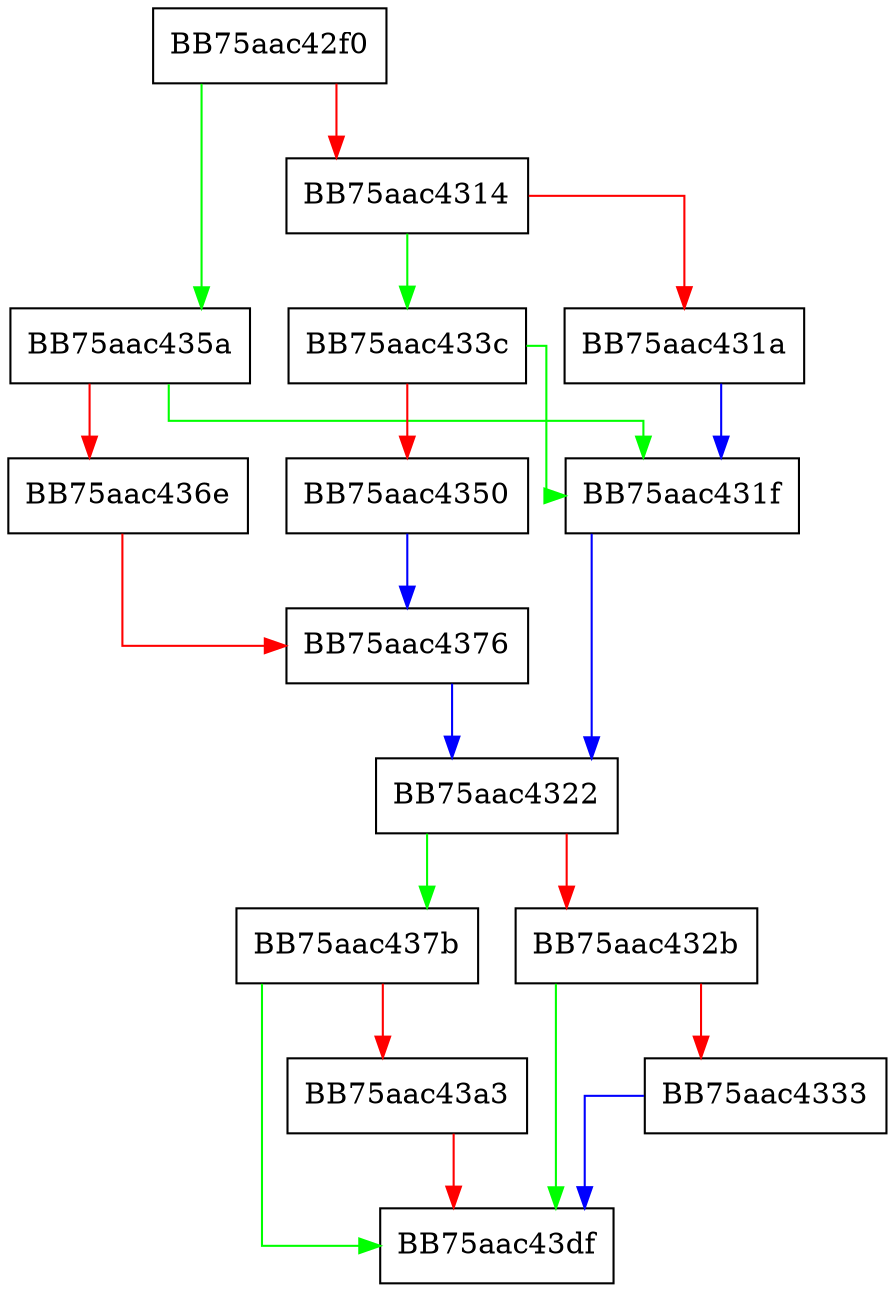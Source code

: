digraph Init {
  node [shape="box"];
  graph [splines=ortho];
  BB75aac42f0 -> BB75aac435a [color="green"];
  BB75aac42f0 -> BB75aac4314 [color="red"];
  BB75aac4314 -> BB75aac433c [color="green"];
  BB75aac4314 -> BB75aac431a [color="red"];
  BB75aac431a -> BB75aac431f [color="blue"];
  BB75aac431f -> BB75aac4322 [color="blue"];
  BB75aac4322 -> BB75aac437b [color="green"];
  BB75aac4322 -> BB75aac432b [color="red"];
  BB75aac432b -> BB75aac43df [color="green"];
  BB75aac432b -> BB75aac4333 [color="red"];
  BB75aac4333 -> BB75aac43df [color="blue"];
  BB75aac433c -> BB75aac431f [color="green"];
  BB75aac433c -> BB75aac4350 [color="red"];
  BB75aac4350 -> BB75aac4376 [color="blue"];
  BB75aac435a -> BB75aac431f [color="green"];
  BB75aac435a -> BB75aac436e [color="red"];
  BB75aac436e -> BB75aac4376 [color="red"];
  BB75aac4376 -> BB75aac4322 [color="blue"];
  BB75aac437b -> BB75aac43df [color="green"];
  BB75aac437b -> BB75aac43a3 [color="red"];
  BB75aac43a3 -> BB75aac43df [color="red"];
}
